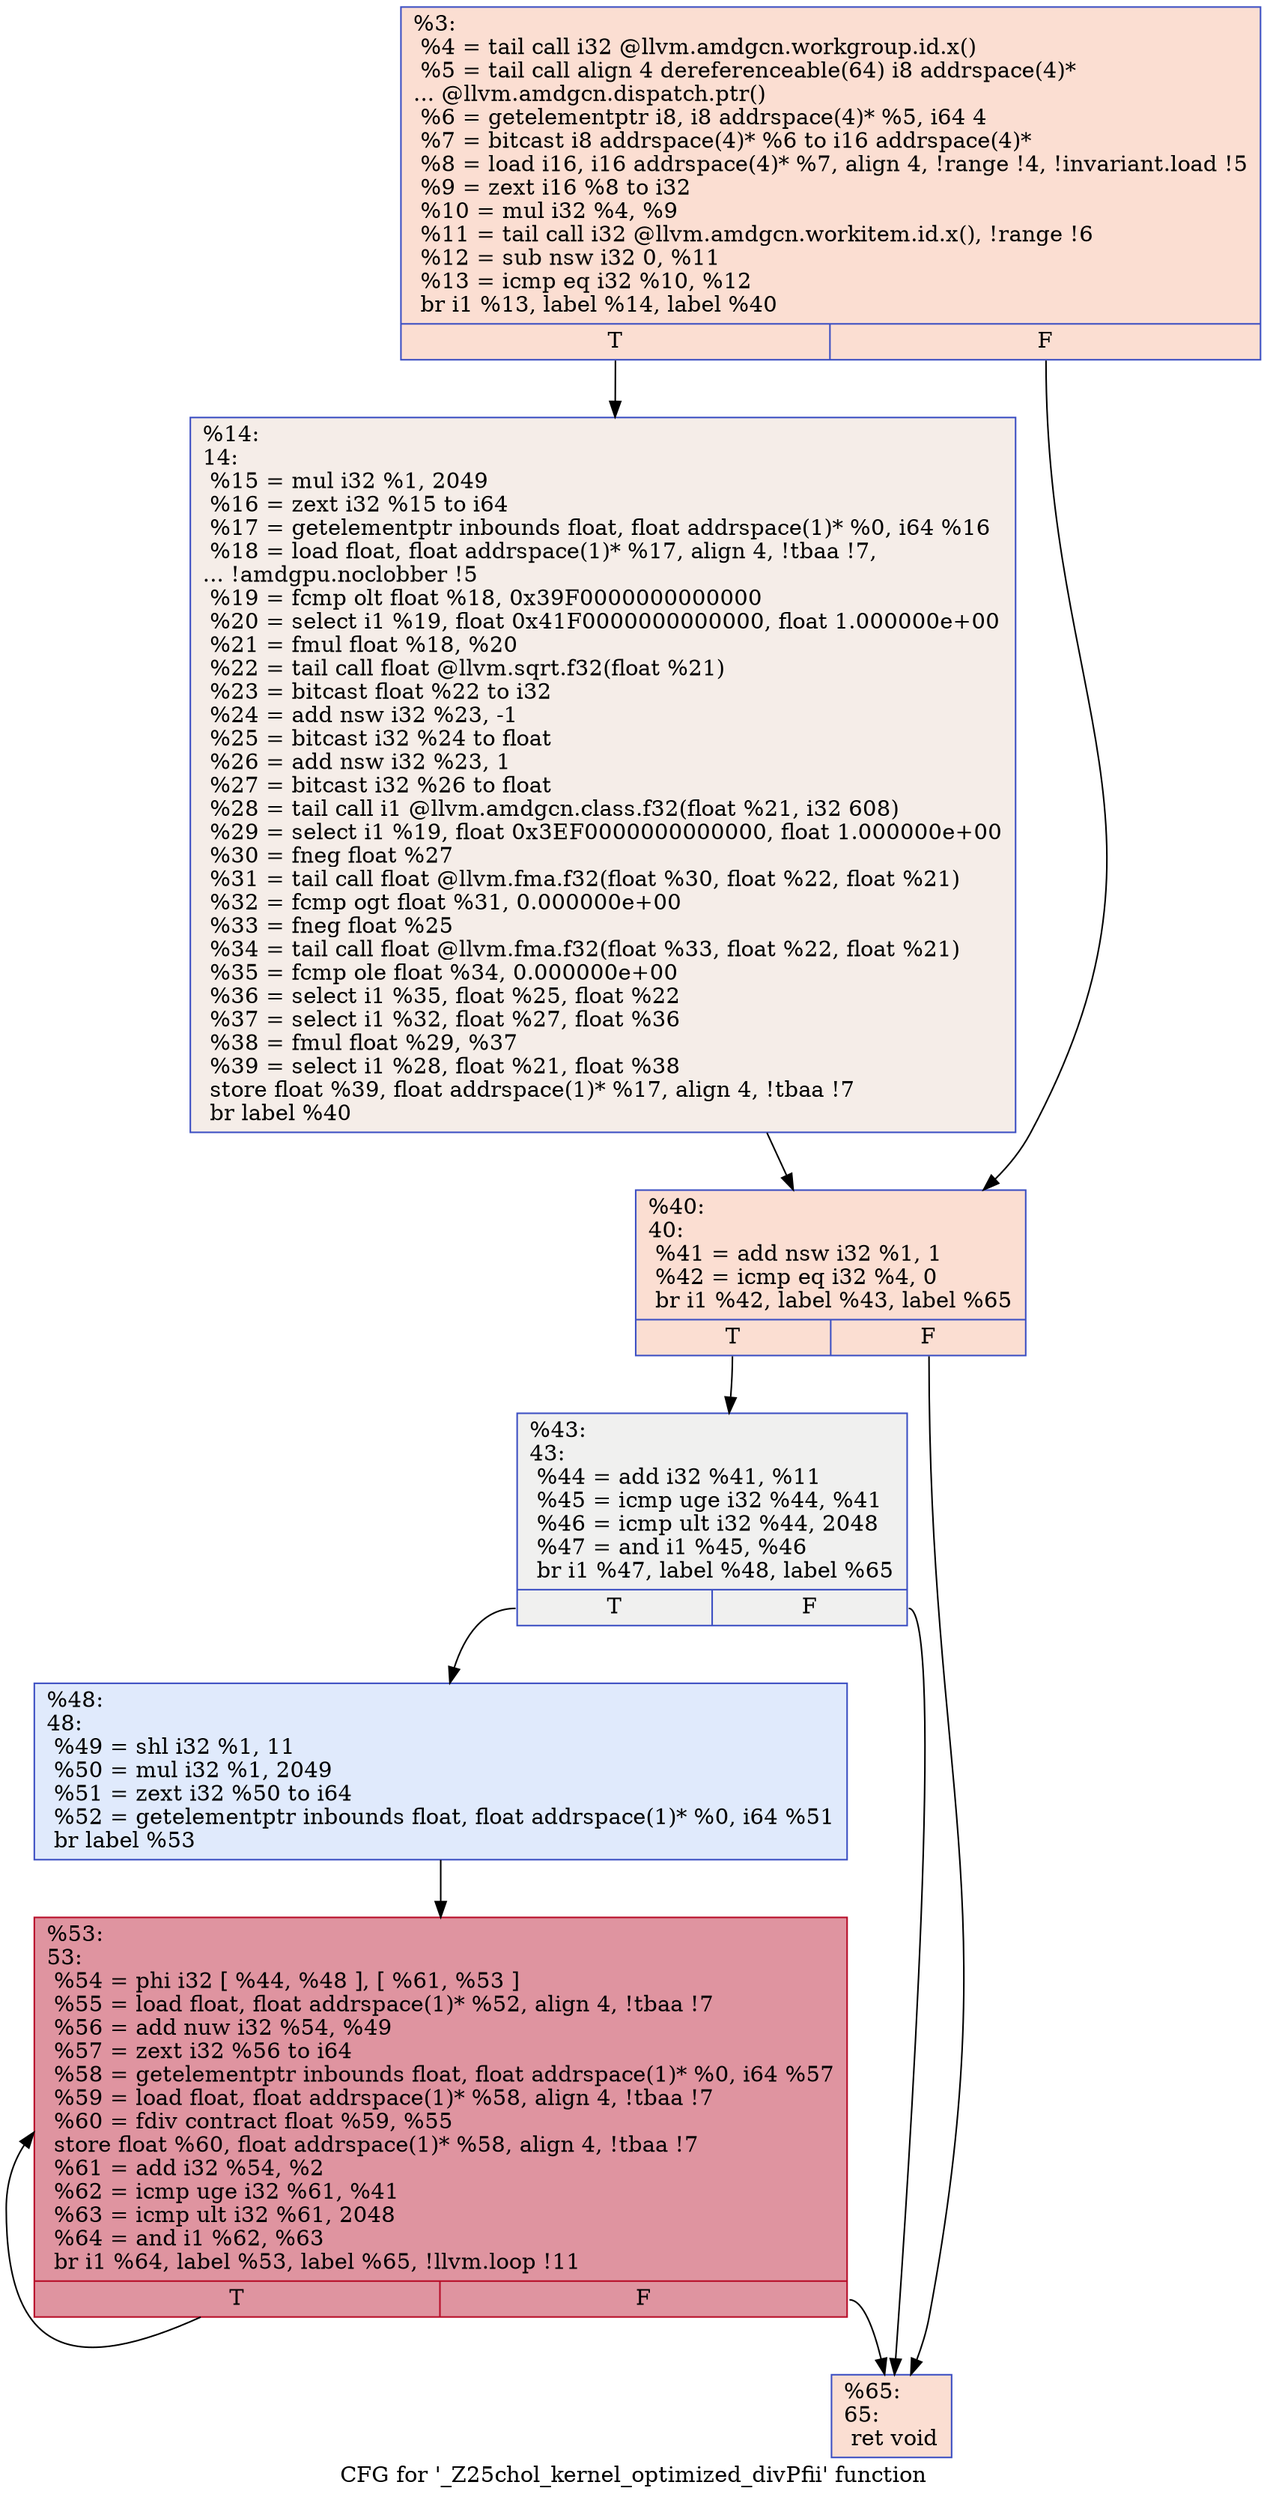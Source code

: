 digraph "CFG for '_Z25chol_kernel_optimized_divPfii' function" {
	label="CFG for '_Z25chol_kernel_optimized_divPfii' function";

	Node0x56739d0 [shape=record,color="#3d50c3ff", style=filled, fillcolor="#f7b59970",label="{%3:\l  %4 = tail call i32 @llvm.amdgcn.workgroup.id.x()\l  %5 = tail call align 4 dereferenceable(64) i8 addrspace(4)*\l... @llvm.amdgcn.dispatch.ptr()\l  %6 = getelementptr i8, i8 addrspace(4)* %5, i64 4\l  %7 = bitcast i8 addrspace(4)* %6 to i16 addrspace(4)*\l  %8 = load i16, i16 addrspace(4)* %7, align 4, !range !4, !invariant.load !5\l  %9 = zext i16 %8 to i32\l  %10 = mul i32 %4, %9\l  %11 = tail call i32 @llvm.amdgcn.workitem.id.x(), !range !6\l  %12 = sub nsw i32 0, %11\l  %13 = icmp eq i32 %10, %12\l  br i1 %13, label %14, label %40\l|{<s0>T|<s1>F}}"];
	Node0x56739d0:s0 -> Node0x56758e0;
	Node0x56739d0:s1 -> Node0x5675970;
	Node0x56758e0 [shape=record,color="#3d50c3ff", style=filled, fillcolor="#e8d6cc70",label="{%14:\l14:                                               \l  %15 = mul i32 %1, 2049\l  %16 = zext i32 %15 to i64\l  %17 = getelementptr inbounds float, float addrspace(1)* %0, i64 %16\l  %18 = load float, float addrspace(1)* %17, align 4, !tbaa !7,\l... !amdgpu.noclobber !5\l  %19 = fcmp olt float %18, 0x39F0000000000000\l  %20 = select i1 %19, float 0x41F0000000000000, float 1.000000e+00\l  %21 = fmul float %18, %20\l  %22 = tail call float @llvm.sqrt.f32(float %21)\l  %23 = bitcast float %22 to i32\l  %24 = add nsw i32 %23, -1\l  %25 = bitcast i32 %24 to float\l  %26 = add nsw i32 %23, 1\l  %27 = bitcast i32 %26 to float\l  %28 = tail call i1 @llvm.amdgcn.class.f32(float %21, i32 608)\l  %29 = select i1 %19, float 0x3EF0000000000000, float 1.000000e+00\l  %30 = fneg float %27\l  %31 = tail call float @llvm.fma.f32(float %30, float %22, float %21)\l  %32 = fcmp ogt float %31, 0.000000e+00\l  %33 = fneg float %25\l  %34 = tail call float @llvm.fma.f32(float %33, float %22, float %21)\l  %35 = fcmp ole float %34, 0.000000e+00\l  %36 = select i1 %35, float %25, float %22\l  %37 = select i1 %32, float %27, float %36\l  %38 = fmul float %29, %37\l  %39 = select i1 %28, float %21, float %38\l  store float %39, float addrspace(1)* %17, align 4, !tbaa !7\l  br label %40\l}"];
	Node0x56758e0 -> Node0x5675970;
	Node0x5675970 [shape=record,color="#3d50c3ff", style=filled, fillcolor="#f7b59970",label="{%40:\l40:                                               \l  %41 = add nsw i32 %1, 1\l  %42 = icmp eq i32 %4, 0\l  br i1 %42, label %43, label %65\l|{<s0>T|<s1>F}}"];
	Node0x5675970:s0 -> Node0x5678bd0;
	Node0x5675970:s1 -> Node0x5678c20;
	Node0x5678bd0 [shape=record,color="#3d50c3ff", style=filled, fillcolor="#dedcdb70",label="{%43:\l43:                                               \l  %44 = add i32 %41, %11\l  %45 = icmp uge i32 %44, %41\l  %46 = icmp ult i32 %44, 2048\l  %47 = and i1 %45, %46\l  br i1 %47, label %48, label %65\l|{<s0>T|<s1>F}}"];
	Node0x5678bd0:s0 -> Node0x5678fd0;
	Node0x5678bd0:s1 -> Node0x5678c20;
	Node0x5678fd0 [shape=record,color="#3d50c3ff", style=filled, fillcolor="#b9d0f970",label="{%48:\l48:                                               \l  %49 = shl i32 %1, 11\l  %50 = mul i32 %1, 2049\l  %51 = zext i32 %50 to i64\l  %52 = getelementptr inbounds float, float addrspace(1)* %0, i64 %51\l  br label %53\l}"];
	Node0x5678fd0 -> Node0x5679330;
	Node0x5679330 [shape=record,color="#b70d28ff", style=filled, fillcolor="#b70d2870",label="{%53:\l53:                                               \l  %54 = phi i32 [ %44, %48 ], [ %61, %53 ]\l  %55 = load float, float addrspace(1)* %52, align 4, !tbaa !7\l  %56 = add nuw i32 %54, %49\l  %57 = zext i32 %56 to i64\l  %58 = getelementptr inbounds float, float addrspace(1)* %0, i64 %57\l  %59 = load float, float addrspace(1)* %58, align 4, !tbaa !7\l  %60 = fdiv contract float %59, %55\l  store float %60, float addrspace(1)* %58, align 4, !tbaa !7\l  %61 = add i32 %54, %2\l  %62 = icmp uge i32 %61, %41\l  %63 = icmp ult i32 %61, 2048\l  %64 = and i1 %62, %63\l  br i1 %64, label %53, label %65, !llvm.loop !11\l|{<s0>T|<s1>F}}"];
	Node0x5679330:s0 -> Node0x5679330;
	Node0x5679330:s1 -> Node0x5678c20;
	Node0x5678c20 [shape=record,color="#3d50c3ff", style=filled, fillcolor="#f7b59970",label="{%65:\l65:                                               \l  ret void\l}"];
}
